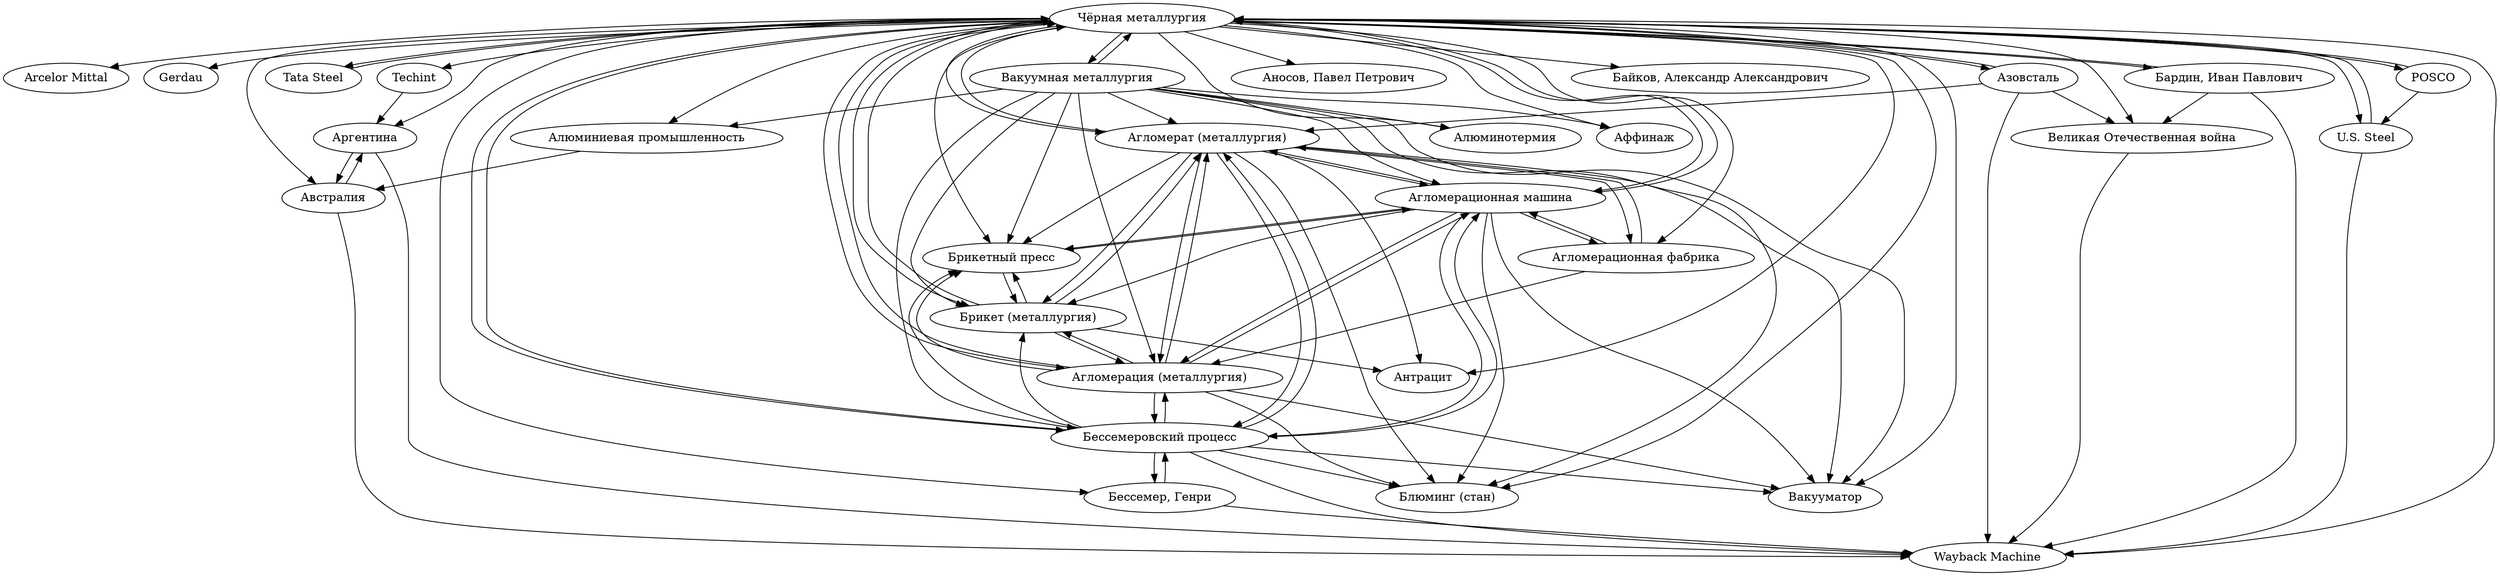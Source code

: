 // Wikimedia Articles Graph
digraph {
	"Чёрная металлургия" [label="Чёрная металлургия"]
	"Чёрная металлургия" -> "Arcelor Mittal"
	"Чёрная металлургия" -> Gerdau
	"Чёрная металлургия" -> POSCO
	"Чёрная металлургия" -> "Tata Steel"
	"Чёрная металлургия" -> Techint
	"Чёрная металлургия" -> "U.S. Steel"
	"Чёрная металлургия" -> "Wayback Machine"
	"Чёрная металлургия" -> "Австралия"
	"Чёрная металлургия" -> "Агломерат (металлургия)"
	"Чёрная металлургия" -> "Агломерационная машина"
	"Чёрная металлургия" -> "Агломерационная фабрика"
	"Чёрная металлургия" -> "Агломерация (металлургия)"
	"Чёрная металлургия" -> "Азовсталь"
	"Чёрная металлургия" -> "Алюминиевая промышленность"
	"Чёрная металлургия" -> "Алюминотермия"
	"Чёрная металлургия" -> "Аносов, Павел Петрович"
	"Чёрная металлургия" -> "Антрацит"
	"Чёрная металлургия" -> "Аргентина"
	"Чёрная металлургия" -> "Аффинаж"
	"Чёрная металлургия" -> "Байков, Александр Александрович"
	"Чёрная металлургия" -> "Бардин, Иван Павлович"
	"Чёрная металлургия" -> "Бессемер, Генри"
	"Чёрная металлургия" -> "Бессемеровский процесс"
	"Чёрная металлургия" -> "Блюминг (стан)"
	"Чёрная металлургия" -> "Брикет (металлургия)"
	"Чёрная металлургия" -> "Брикетный пресс"
	"Чёрная металлургия" -> "Вакууматор"
	"Чёрная металлургия" -> "Вакуумная металлургия"
	"Чёрная металлургия" -> "Великая Отечественная война"
	"Arcelor Mittal" [label="Arcelor Mittal"]
	Gerdau [label=Gerdau]
	POSCO [label=POSCO]
	POSCO -> "U.S. Steel"
	POSCO -> "Чёрная металлургия"
	"Tata Steel" [label="Tata Steel"]
	"Tata Steel" -> "Чёрная металлургия"
	Techint [label=Techint]
	Techint -> "Аргентина"
	"U.S. Steel" [label="U.S. Steel"]
	"U.S. Steel" -> "Wayback Machine"
	"U.S. Steel" -> "Чёрная металлургия"
	"Wayback Machine" [label="Wayback Machine"]
	"Австралия" [label="Австралия"]
	"Австралия" -> "Wayback Machine"
	"Австралия" -> "Аргентина"
	"Агломерат (металлургия)" [label="Агломерат (металлургия)"]
	"Агломерат (металлургия)" -> "Агломерационная машина"
	"Агломерат (металлургия)" -> "Агломерационная фабрика"
	"Агломерат (металлургия)" -> "Агломерация (металлургия)"
	"Агломерат (металлургия)" -> "Антрацит"
	"Агломерат (металлургия)" -> "Бессемеровский процесс"
	"Агломерат (металлургия)" -> "Блюминг (стан)"
	"Агломерат (металлургия)" -> "Брикет (металлургия)"
	"Агломерат (металлургия)" -> "Брикетный пресс"
	"Агломерат (металлургия)" -> "Вакууматор"
	"Агломерат (металлургия)" -> "Чёрная металлургия"
	"Агломерационная машина" [label="Агломерационная машина"]
	"Агломерационная машина" -> "Агломерат (металлургия)"
	"Агломерационная машина" -> "Агломерационная фабрика"
	"Агломерационная машина" -> "Агломерация (металлургия)"
	"Агломерационная машина" -> "Бессемеровский процесс"
	"Агломерационная машина" -> "Блюминг (стан)"
	"Агломерационная машина" -> "Брикет (металлургия)"
	"Агломерационная машина" -> "Брикетный пресс"
	"Агломерационная машина" -> "Вакууматор"
	"Агломерационная машина" -> "Чёрная металлургия"
	"Агломерационная фабрика" [label="Агломерационная фабрика"]
	"Агломерационная фабрика" -> "Агломерат (металлургия)"
	"Агломерационная фабрика" -> "Агломерационная машина"
	"Агломерационная фабрика" -> "Агломерация (металлургия)"
	"Агломерация (металлургия)" [label="Агломерация (металлургия)"]
	"Агломерация (металлургия)" -> "Агломерат (металлургия)"
	"Агломерация (металлургия)" -> "Агломерационная машина"
	"Агломерация (металлургия)" -> "Бессемеровский процесс"
	"Агломерация (металлургия)" -> "Блюминг (стан)"
	"Агломерация (металлургия)" -> "Брикет (металлургия)"
	"Агломерация (металлургия)" -> "Брикетный пресс"
	"Агломерация (металлургия)" -> "Вакууматор"
	"Агломерация (металлургия)" -> "Чёрная металлургия"
	"Азовсталь" [label="Азовсталь"]
	"Азовсталь" -> "Wayback Machine"
	"Азовсталь" -> "Агломерат (металлургия)"
	"Азовсталь" -> "Великая Отечественная война"
	"Азовсталь" -> "Чёрная металлургия"
	"Алюминиевая промышленность" [label="Алюминиевая промышленность"]
	"Алюминиевая промышленность" -> "Австралия"
	"Алюминотермия" [label="Алюминотермия"]
	"Аносов, Павел Петрович" [label="Аносов, Павел Петрович"]
	"Антрацит" [label="Антрацит"]
	"Аргентина" [label="Аргентина"]
	"Аргентина" -> "Wayback Machine"
	"Аргентина" -> "Австралия"
	"Аффинаж" [label="Аффинаж"]
	"Байков, Александр Александрович" [label="Байков, Александр Александрович"]
	"Бардин, Иван Павлович" [label="Бардин, Иван Павлович"]
	"Бардин, Иван Павлович" -> "Wayback Machine"
	"Бардин, Иван Павлович" -> "Великая Отечественная война"
	"Бардин, Иван Павлович" -> "Чёрная металлургия"
	"Бессемер, Генри" [label="Бессемер, Генри"]
	"Бессемер, Генри" -> "Wayback Machine"
	"Бессемер, Генри" -> "Бессемеровский процесс"
	"Бессемеровский процесс" [label="Бессемеровский процесс"]
	"Бессемеровский процесс" -> "Wayback Machine"
	"Бессемеровский процесс" -> "Агломерат (металлургия)"
	"Бессемеровский процесс" -> "Агломерационная машина"
	"Бессемеровский процесс" -> "Агломерация (металлургия)"
	"Бессемеровский процесс" -> "Бессемер, Генри"
	"Бессемеровский процесс" -> "Блюминг (стан)"
	"Бессемеровский процесс" -> "Брикет (металлургия)"
	"Бессемеровский процесс" -> "Брикетный пресс"
	"Бессемеровский процесс" -> "Вакууматор"
	"Бессемеровский процесс" -> "Чёрная металлургия"
	"Блюминг (стан)" [label="Блюминг (стан)"]
	"Брикет (металлургия)" [label="Брикет (металлургия)"]
	"Брикет (металлургия)" -> "Агломерат (металлургия)"
	"Брикет (металлургия)" -> "Агломерация (металлургия)"
	"Брикет (металлургия)" -> "Антрацит"
	"Брикет (металлургия)" -> "Брикетный пресс"
	"Брикет (металлургия)" -> "Чёрная металлургия"
	"Брикетный пресс" [label="Брикетный пресс"]
	"Брикетный пресс" -> "Агломерационная машина"
	"Брикетный пресс" -> "Брикет (металлургия)"
	"Вакууматор" [label="Вакууматор"]
	"Вакуумная металлургия" [label="Вакуумная металлургия"]
	"Вакуумная металлургия" -> "Агломерат (металлургия)"
	"Вакуумная металлургия" -> "Агломерационная машина"
	"Вакуумная металлургия" -> "Агломерация (металлургия)"
	"Вакуумная металлургия" -> "Алюминиевая промышленность"
	"Вакуумная металлургия" -> "Алюминотермия"
	"Вакуумная металлургия" -> "Аффинаж"
	"Вакуумная металлургия" -> "Бессемеровский процесс"
	"Вакуумная металлургия" -> "Блюминг (стан)"
	"Вакуумная металлургия" -> "Брикет (металлургия)"
	"Вакуумная металлургия" -> "Брикетный пресс"
	"Вакуумная металлургия" -> "Вакууматор"
	"Вакуумная металлургия" -> "Чёрная металлургия"
	"Великая Отечественная война" [label="Великая Отечественная война"]
	"Великая Отечественная война" -> "Wayback Machine"
}
